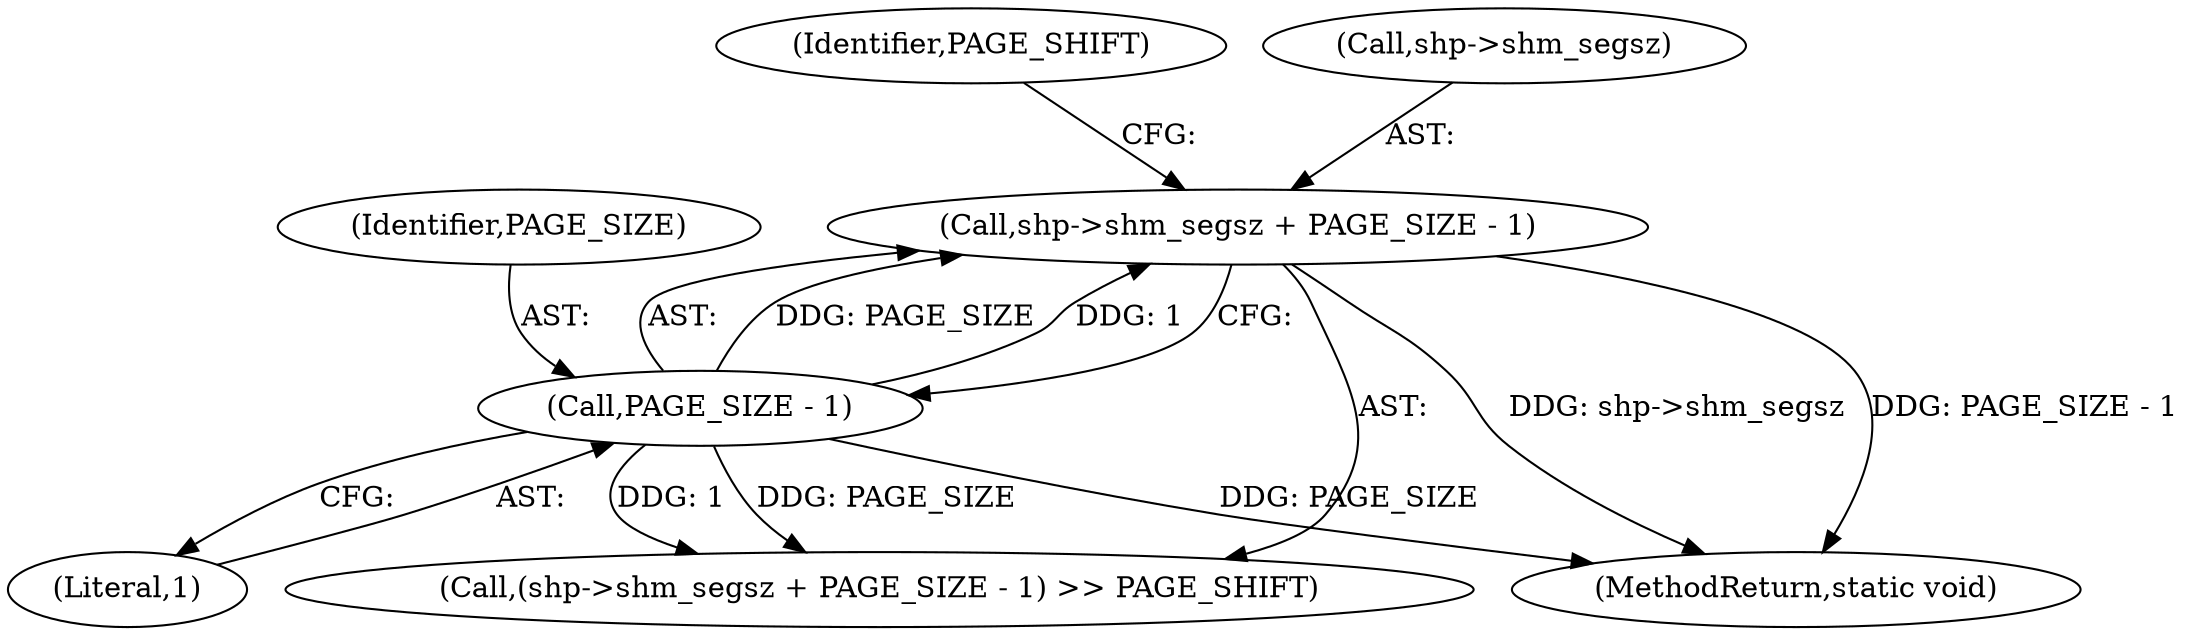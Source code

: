 digraph "0_linux_a399b29dfbaaaf91162b2dc5a5875dd51bbfa2a1_1@pointer" {
"1000109" [label="(Call,shp->shm_segsz + PAGE_SIZE - 1)"];
"1000113" [label="(Call,PAGE_SIZE - 1)"];
"1000109" [label="(Call,shp->shm_segsz + PAGE_SIZE - 1)"];
"1000113" [label="(Call,PAGE_SIZE - 1)"];
"1000115" [label="(Literal,1)"];
"1000108" [label="(Call,(shp->shm_segsz + PAGE_SIZE - 1) >> PAGE_SHIFT)"];
"1000114" [label="(Identifier,PAGE_SIZE)"];
"1000116" [label="(Identifier,PAGE_SHIFT)"];
"1000158" [label="(MethodReturn,static void)"];
"1000110" [label="(Call,shp->shm_segsz)"];
"1000109" -> "1000108"  [label="AST: "];
"1000109" -> "1000113"  [label="CFG: "];
"1000110" -> "1000109"  [label="AST: "];
"1000113" -> "1000109"  [label="AST: "];
"1000116" -> "1000109"  [label="CFG: "];
"1000109" -> "1000158"  [label="DDG: PAGE_SIZE - 1"];
"1000109" -> "1000158"  [label="DDG: shp->shm_segsz"];
"1000113" -> "1000109"  [label="DDG: PAGE_SIZE"];
"1000113" -> "1000109"  [label="DDG: 1"];
"1000113" -> "1000115"  [label="CFG: "];
"1000114" -> "1000113"  [label="AST: "];
"1000115" -> "1000113"  [label="AST: "];
"1000113" -> "1000158"  [label="DDG: PAGE_SIZE"];
"1000113" -> "1000108"  [label="DDG: PAGE_SIZE"];
"1000113" -> "1000108"  [label="DDG: 1"];
}
